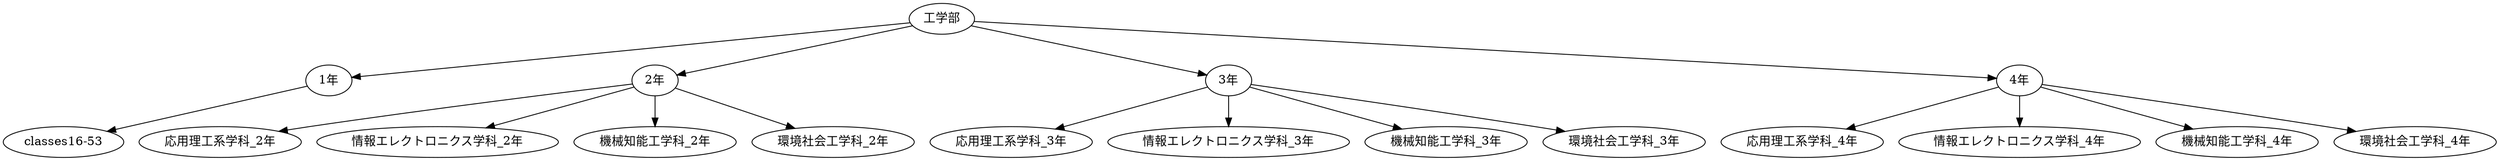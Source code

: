 digraph {
	"工学部"
	"1年"
	"2年"
	"3年"
	"4年"
	"工学部" -> "1年"
	"工学部" -> "2年"
	"工学部" -> "3年"
	"工学部" -> "4年"
	"1年" -> "classes16-53"
	"2年" -> "応用理工系学科_2年"
	"2年" -> "情報エレクトロニクス学科_2年"
	"2年" -> "機械知能工学科_2年"
	"2年" -> "環境社会工学科_2年"
	"3年" -> "応用理工系学科_3年"
	"3年" -> "情報エレクトロニクス学科_3年"
	"3年" -> "機械知能工学科_3年"
	"3年" -> "環境社会工学科_3年"
	"4年" -> "応用理工系学科_4年"
	"4年" -> "情報エレクトロニクス学科_4年"
	"4年" -> "機械知能工学科_4年"
	"4年" -> "環境社会工学科_4年"
	overlap=false
}
